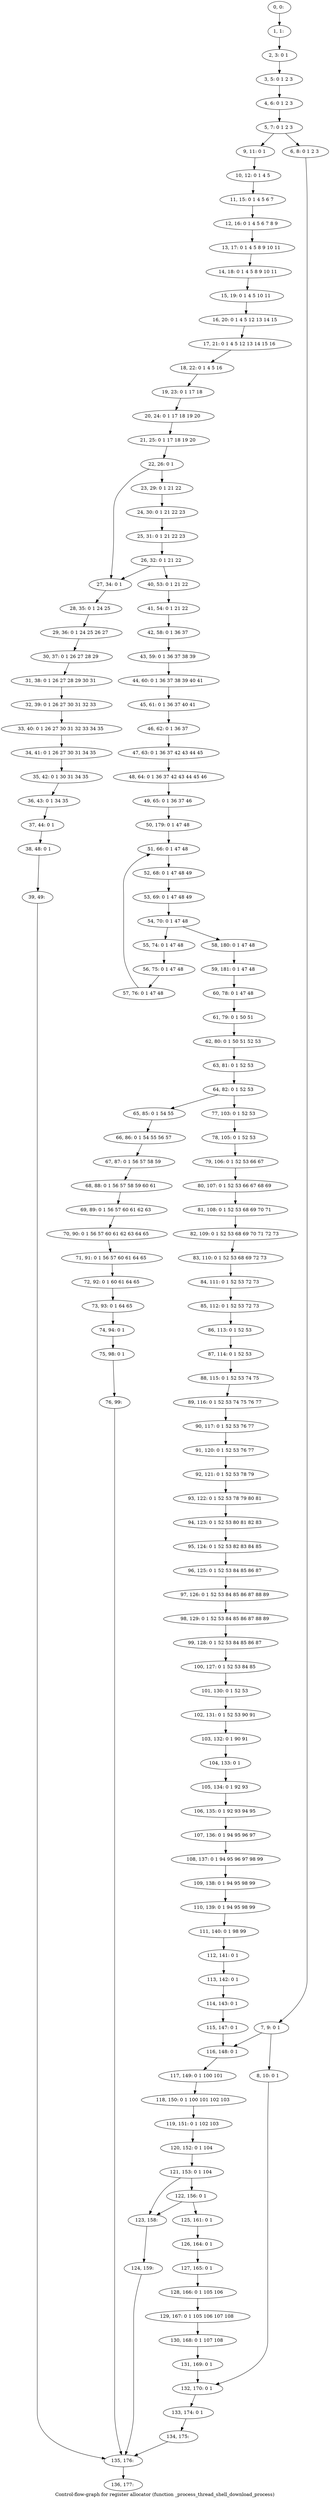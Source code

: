 digraph G {
graph [label="Control-flow-graph for register allocator (function _process_thread_shell_download_process)"]
0[label="0, 0: "];
1[label="1, 1: "];
2[label="2, 3: 0 1 "];
3[label="3, 5: 0 1 2 3 "];
4[label="4, 6: 0 1 2 3 "];
5[label="5, 7: 0 1 2 3 "];
6[label="6, 8: 0 1 2 3 "];
7[label="7, 9: 0 1 "];
8[label="8, 10: 0 1 "];
9[label="9, 11: 0 1 "];
10[label="10, 12: 0 1 4 5 "];
11[label="11, 15: 0 1 4 5 6 7 "];
12[label="12, 16: 0 1 4 5 6 7 8 9 "];
13[label="13, 17: 0 1 4 5 8 9 10 11 "];
14[label="14, 18: 0 1 4 5 8 9 10 11 "];
15[label="15, 19: 0 1 4 5 10 11 "];
16[label="16, 20: 0 1 4 5 12 13 14 15 "];
17[label="17, 21: 0 1 4 5 12 13 14 15 16 "];
18[label="18, 22: 0 1 4 5 16 "];
19[label="19, 23: 0 1 17 18 "];
20[label="20, 24: 0 1 17 18 19 20 "];
21[label="21, 25: 0 1 17 18 19 20 "];
22[label="22, 26: 0 1 "];
23[label="23, 29: 0 1 21 22 "];
24[label="24, 30: 0 1 21 22 23 "];
25[label="25, 31: 0 1 21 22 23 "];
26[label="26, 32: 0 1 21 22 "];
27[label="27, 34: 0 1 "];
28[label="28, 35: 0 1 24 25 "];
29[label="29, 36: 0 1 24 25 26 27 "];
30[label="30, 37: 0 1 26 27 28 29 "];
31[label="31, 38: 0 1 26 27 28 29 30 31 "];
32[label="32, 39: 0 1 26 27 30 31 32 33 "];
33[label="33, 40: 0 1 26 27 30 31 32 33 34 35 "];
34[label="34, 41: 0 1 26 27 30 31 34 35 "];
35[label="35, 42: 0 1 30 31 34 35 "];
36[label="36, 43: 0 1 34 35 "];
37[label="37, 44: 0 1 "];
38[label="38, 48: 0 1 "];
39[label="39, 49: "];
40[label="40, 53: 0 1 21 22 "];
41[label="41, 54: 0 1 21 22 "];
42[label="42, 58: 0 1 36 37 "];
43[label="43, 59: 0 1 36 37 38 39 "];
44[label="44, 60: 0 1 36 37 38 39 40 41 "];
45[label="45, 61: 0 1 36 37 40 41 "];
46[label="46, 62: 0 1 36 37 "];
47[label="47, 63: 0 1 36 37 42 43 44 45 "];
48[label="48, 64: 0 1 36 37 42 43 44 45 46 "];
49[label="49, 65: 0 1 36 37 46 "];
50[label="50, 179: 0 1 47 48 "];
51[label="51, 66: 0 1 47 48 "];
52[label="52, 68: 0 1 47 48 49 "];
53[label="53, 69: 0 1 47 48 49 "];
54[label="54, 70: 0 1 47 48 "];
55[label="55, 74: 0 1 47 48 "];
56[label="56, 75: 0 1 47 48 "];
57[label="57, 76: 0 1 47 48 "];
58[label="58, 180: 0 1 47 48 "];
59[label="59, 181: 0 1 47 48 "];
60[label="60, 78: 0 1 47 48 "];
61[label="61, 79: 0 1 50 51 "];
62[label="62, 80: 0 1 50 51 52 53 "];
63[label="63, 81: 0 1 52 53 "];
64[label="64, 82: 0 1 52 53 "];
65[label="65, 85: 0 1 54 55 "];
66[label="66, 86: 0 1 54 55 56 57 "];
67[label="67, 87: 0 1 56 57 58 59 "];
68[label="68, 88: 0 1 56 57 58 59 60 61 "];
69[label="69, 89: 0 1 56 57 60 61 62 63 "];
70[label="70, 90: 0 1 56 57 60 61 62 63 64 65 "];
71[label="71, 91: 0 1 56 57 60 61 64 65 "];
72[label="72, 92: 0 1 60 61 64 65 "];
73[label="73, 93: 0 1 64 65 "];
74[label="74, 94: 0 1 "];
75[label="75, 98: 0 1 "];
76[label="76, 99: "];
77[label="77, 103: 0 1 52 53 "];
78[label="78, 105: 0 1 52 53 "];
79[label="79, 106: 0 1 52 53 66 67 "];
80[label="80, 107: 0 1 52 53 66 67 68 69 "];
81[label="81, 108: 0 1 52 53 68 69 70 71 "];
82[label="82, 109: 0 1 52 53 68 69 70 71 72 73 "];
83[label="83, 110: 0 1 52 53 68 69 72 73 "];
84[label="84, 111: 0 1 52 53 72 73 "];
85[label="85, 112: 0 1 52 53 72 73 "];
86[label="86, 113: 0 1 52 53 "];
87[label="87, 114: 0 1 52 53 "];
88[label="88, 115: 0 1 52 53 74 75 "];
89[label="89, 116: 0 1 52 53 74 75 76 77 "];
90[label="90, 117: 0 1 52 53 76 77 "];
91[label="91, 120: 0 1 52 53 76 77 "];
92[label="92, 121: 0 1 52 53 78 79 "];
93[label="93, 122: 0 1 52 53 78 79 80 81 "];
94[label="94, 123: 0 1 52 53 80 81 82 83 "];
95[label="95, 124: 0 1 52 53 82 83 84 85 "];
96[label="96, 125: 0 1 52 53 84 85 86 87 "];
97[label="97, 126: 0 1 52 53 84 85 86 87 88 89 "];
98[label="98, 129: 0 1 52 53 84 85 86 87 88 89 "];
99[label="99, 128: 0 1 52 53 84 85 86 87 "];
100[label="100, 127: 0 1 52 53 84 85 "];
101[label="101, 130: 0 1 52 53 "];
102[label="102, 131: 0 1 52 53 90 91 "];
103[label="103, 132: 0 1 90 91 "];
104[label="104, 133: 0 1 "];
105[label="105, 134: 0 1 92 93 "];
106[label="106, 135: 0 1 92 93 94 95 "];
107[label="107, 136: 0 1 94 95 96 97 "];
108[label="108, 137: 0 1 94 95 96 97 98 99 "];
109[label="109, 138: 0 1 94 95 98 99 "];
110[label="110, 139: 0 1 94 95 98 99 "];
111[label="111, 140: 0 1 98 99 "];
112[label="112, 141: 0 1 "];
113[label="113, 142: 0 1 "];
114[label="114, 143: 0 1 "];
115[label="115, 147: 0 1 "];
116[label="116, 148: 0 1 "];
117[label="117, 149: 0 1 100 101 "];
118[label="118, 150: 0 1 100 101 102 103 "];
119[label="119, 151: 0 1 102 103 "];
120[label="120, 152: 0 1 104 "];
121[label="121, 153: 0 1 104 "];
122[label="122, 156: 0 1 "];
123[label="123, 158: "];
124[label="124, 159: "];
125[label="125, 161: 0 1 "];
126[label="126, 164: 0 1 "];
127[label="127, 165: 0 1 "];
128[label="128, 166: 0 1 105 106 "];
129[label="129, 167: 0 1 105 106 107 108 "];
130[label="130, 168: 0 1 107 108 "];
131[label="131, 169: 0 1 "];
132[label="132, 170: 0 1 "];
133[label="133, 174: 0 1 "];
134[label="134, 175: "];
135[label="135, 176: "];
136[label="136, 177: "];
0->1 ;
1->2 ;
2->3 ;
3->4 ;
4->5 ;
5->6 ;
5->9 ;
6->7 ;
7->8 ;
7->116 ;
8->132 ;
9->10 ;
10->11 ;
11->12 ;
12->13 ;
13->14 ;
14->15 ;
15->16 ;
16->17 ;
17->18 ;
18->19 ;
19->20 ;
20->21 ;
21->22 ;
22->23 ;
22->27 ;
23->24 ;
24->25 ;
25->26 ;
26->27 ;
26->40 ;
27->28 ;
28->29 ;
29->30 ;
30->31 ;
31->32 ;
32->33 ;
33->34 ;
34->35 ;
35->36 ;
36->37 ;
37->38 ;
38->39 ;
39->135 ;
40->41 ;
41->42 ;
42->43 ;
43->44 ;
44->45 ;
45->46 ;
46->47 ;
47->48 ;
48->49 ;
49->50 ;
50->51 ;
51->52 ;
52->53 ;
53->54 ;
54->55 ;
54->58 ;
55->56 ;
56->57 ;
57->51 ;
58->59 ;
59->60 ;
60->61 ;
61->62 ;
62->63 ;
63->64 ;
64->65 ;
64->77 ;
65->66 ;
66->67 ;
67->68 ;
68->69 ;
69->70 ;
70->71 ;
71->72 ;
72->73 ;
73->74 ;
74->75 ;
75->76 ;
76->135 ;
77->78 ;
78->79 ;
79->80 ;
80->81 ;
81->82 ;
82->83 ;
83->84 ;
84->85 ;
85->86 ;
86->87 ;
87->88 ;
88->89 ;
89->90 ;
90->91 ;
91->92 ;
92->93 ;
93->94 ;
94->95 ;
95->96 ;
96->97 ;
97->98 ;
98->99 ;
99->100 ;
100->101 ;
101->102 ;
102->103 ;
103->104 ;
104->105 ;
105->106 ;
106->107 ;
107->108 ;
108->109 ;
109->110 ;
110->111 ;
111->112 ;
112->113 ;
113->114 ;
114->115 ;
115->116 ;
116->117 ;
117->118 ;
118->119 ;
119->120 ;
120->121 ;
121->122 ;
121->123 ;
122->123 ;
122->125 ;
123->124 ;
124->135 ;
125->126 ;
126->127 ;
127->128 ;
128->129 ;
129->130 ;
130->131 ;
131->132 ;
132->133 ;
133->134 ;
134->135 ;
135->136 ;
}
